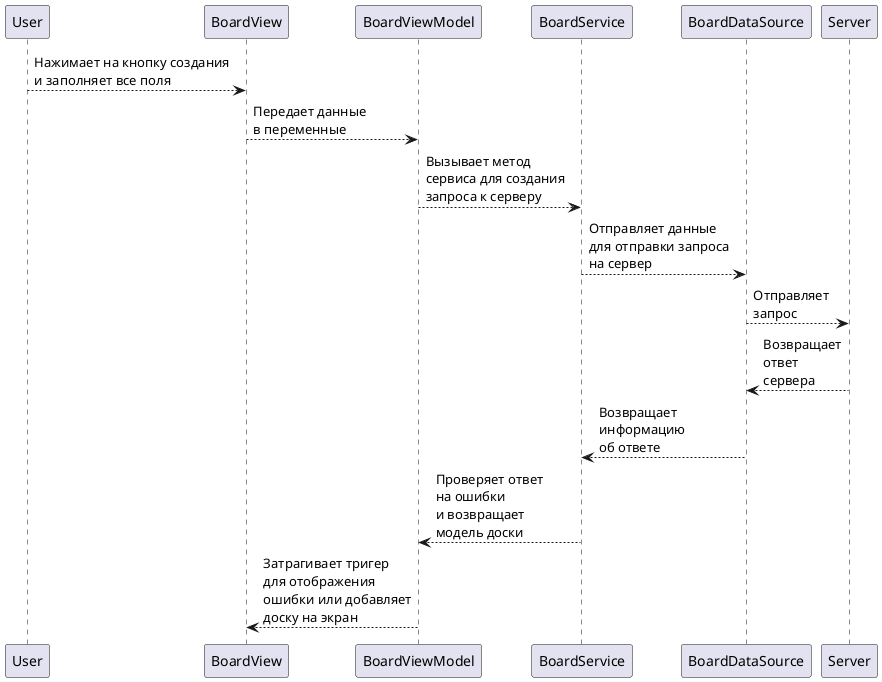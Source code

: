 @startuml boardemail
'https://plantuml.com/sequence-diagram
User --> BoardView: Нажимает на кнопку создания\nи заполняет все поля
BoardView --> BoardViewModel: Передает данные\nв переменные
BoardViewModel --> BoardService: Вызывает метод\nсервиса для создания\nзапроса к серверу
BoardService --> BoardDataSource: Отправляет данные\nдля отправки запроса\nна сервер
BoardDataSource --> Server: Отправляет\nзапрос
Server --> BoardDataSource: Возвращает\nответ\nсервера
BoardDataSource --> BoardService: Возвращает\nинформацию\nоб ответе
BoardService --> BoardViewModel: Проверяет ответ\nна ошибки\nи возвращает\nмодель доски
BoardViewModel --> BoardView: Затрагивает тригер\nдля отображения\nошибки или добавляет\nдоску на экран

@enduml